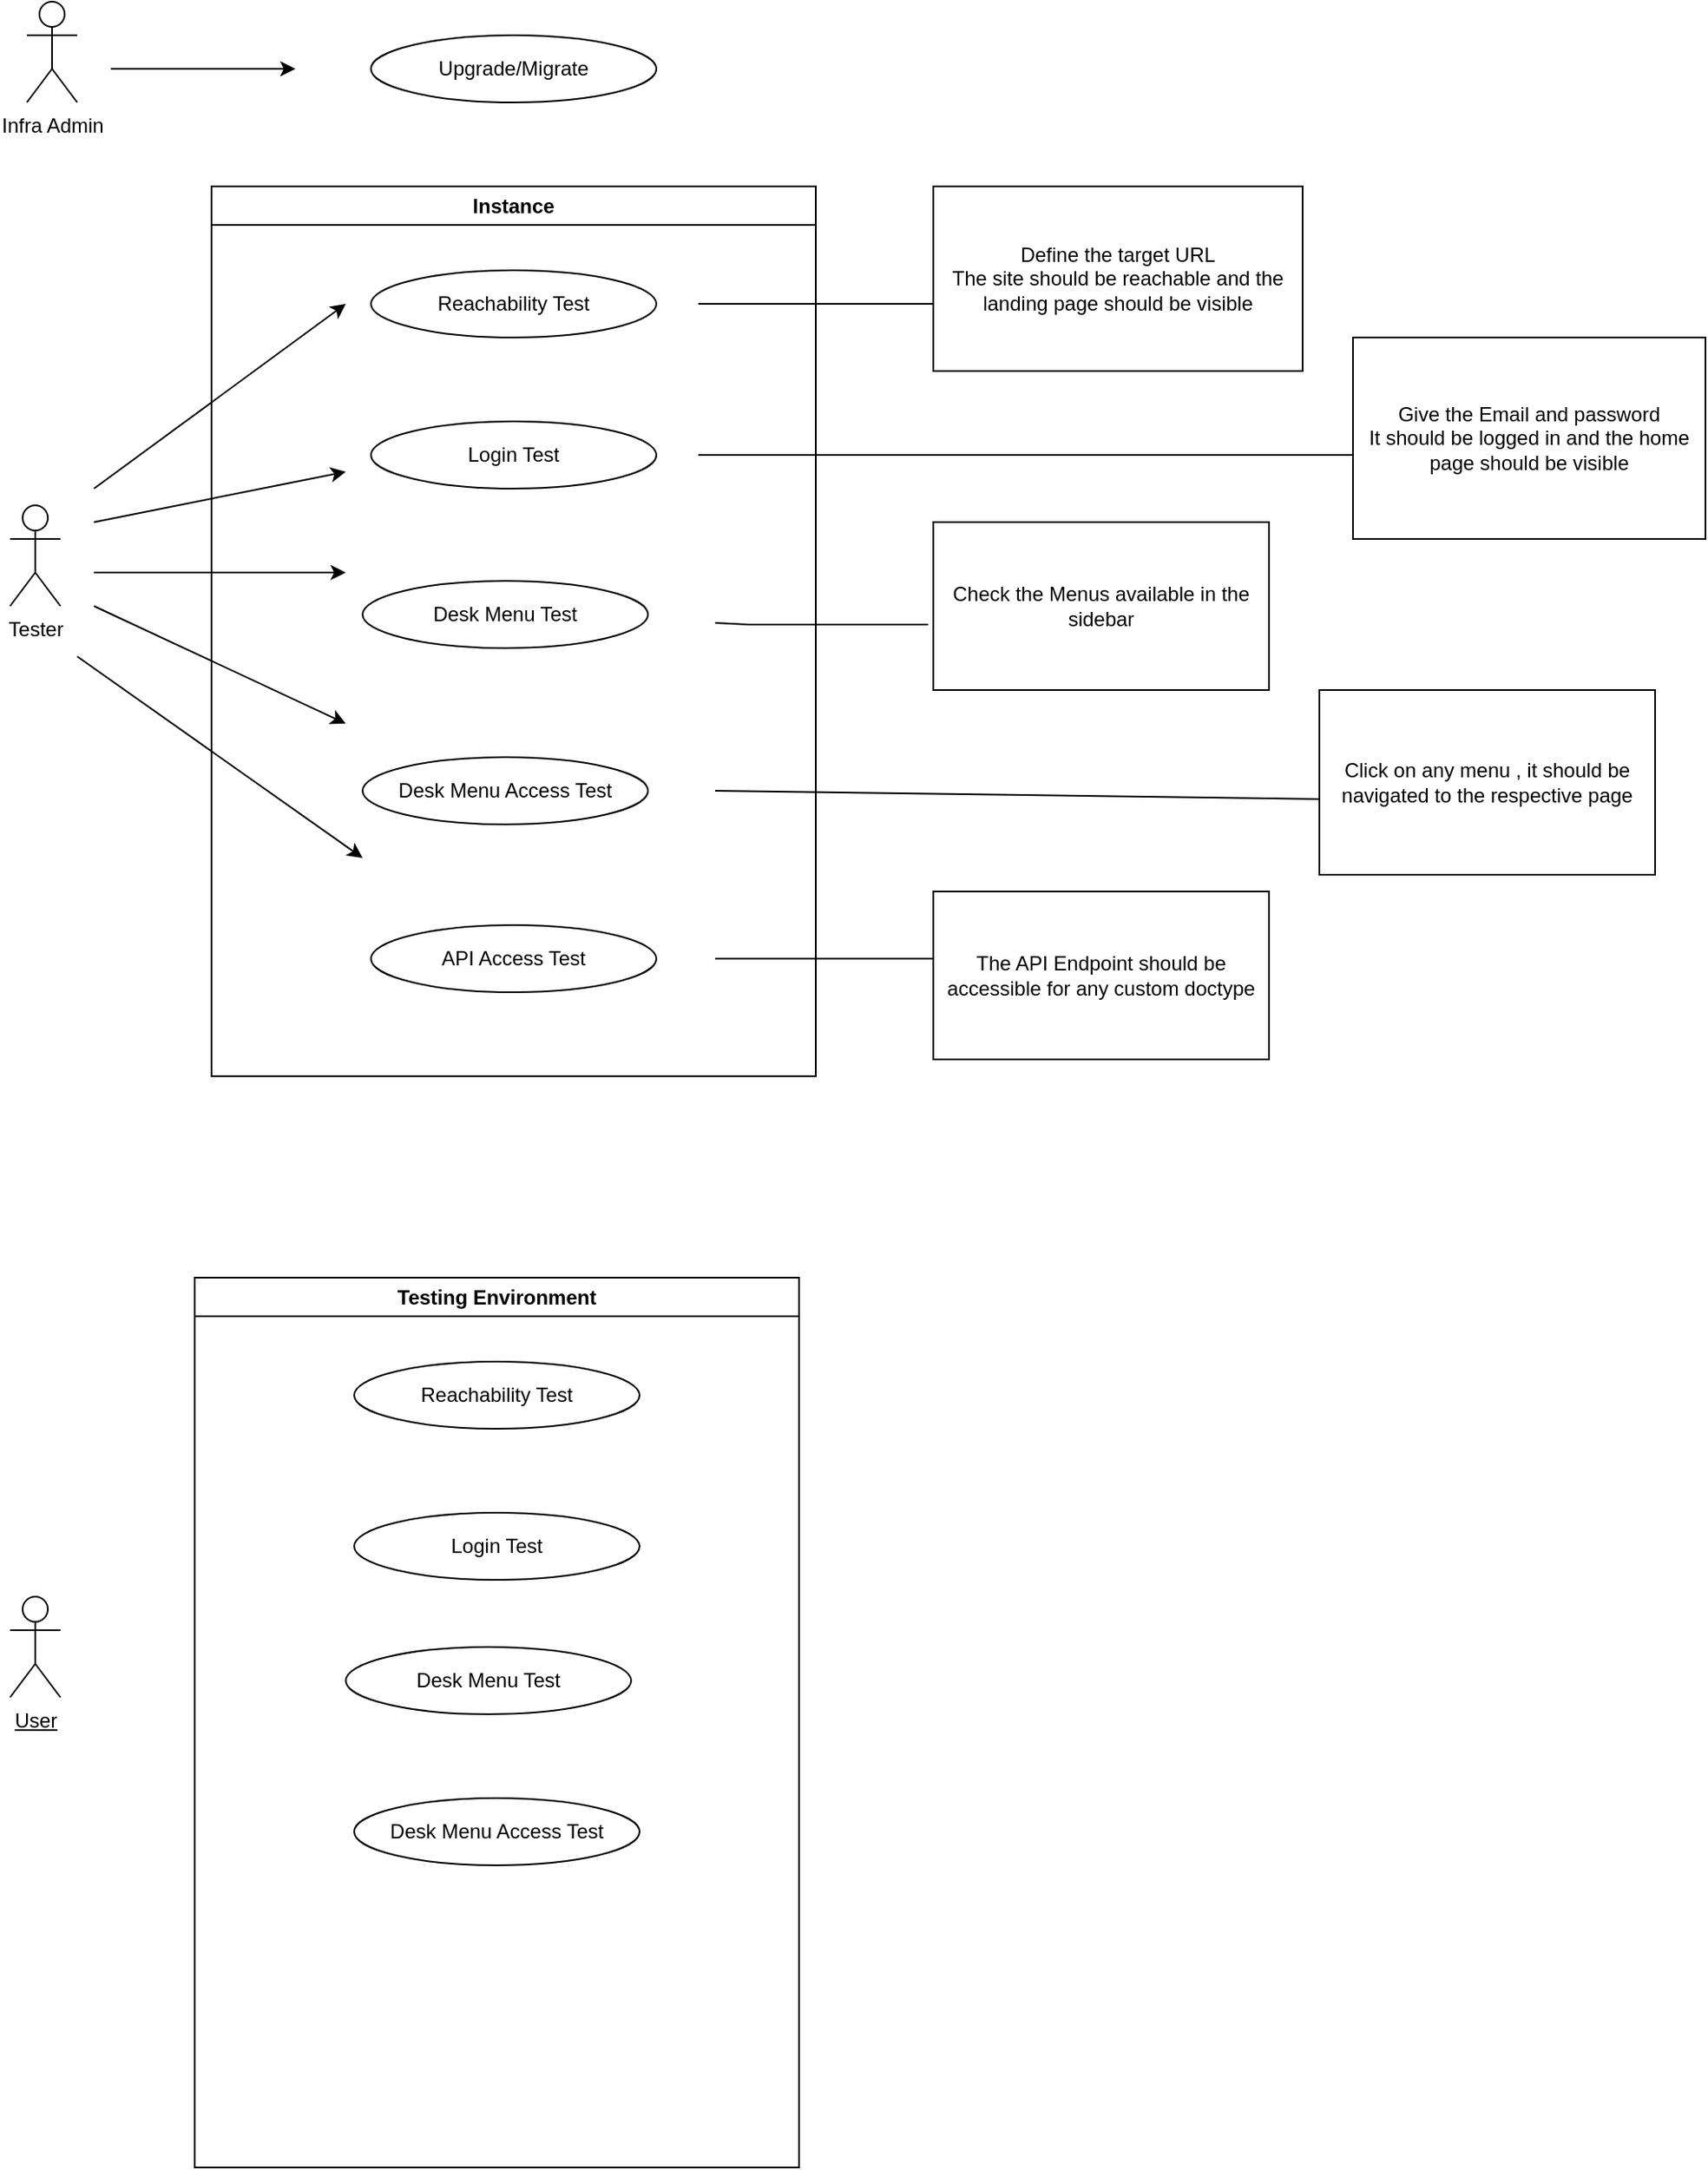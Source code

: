 <mxfile version="26.0.14">
  <diagram name="Page-1" id="y4f-Fp8S1NzeUtQ3RsJ0">
    <mxGraphModel dx="1368" dy="790" grid="1" gridSize="10" guides="1" tooltips="1" connect="1" arrows="1" fold="1" page="1" pageScale="1" pageWidth="1400" pageHeight="850" math="0" shadow="0">
      <root>
        <mxCell id="0" />
        <mxCell id="1" parent="0" />
        <mxCell id="dRdN8C4UgrvtnP99j4bF-1" value="Instance" style="swimlane;whiteSpace=wrap;html=1;" vertex="1" parent="1">
          <mxGeometry x="170" y="190" width="360" height="530" as="geometry" />
        </mxCell>
        <mxCell id="dRdN8C4UgrvtnP99j4bF-5" value="Reachability Test" style="ellipse;whiteSpace=wrap;html=1;" vertex="1" parent="dRdN8C4UgrvtnP99j4bF-1">
          <mxGeometry x="95" y="50" width="170" height="40" as="geometry" />
        </mxCell>
        <mxCell id="dRdN8C4UgrvtnP99j4bF-6" value="Login Test" style="ellipse;whiteSpace=wrap;html=1;" vertex="1" parent="dRdN8C4UgrvtnP99j4bF-1">
          <mxGeometry x="95" y="140" width="170" height="40" as="geometry" />
        </mxCell>
        <mxCell id="dRdN8C4UgrvtnP99j4bF-10" value="Desk Menu Test" style="ellipse;whiteSpace=wrap;html=1;" vertex="1" parent="dRdN8C4UgrvtnP99j4bF-1">
          <mxGeometry x="90" y="235" width="170" height="40" as="geometry" />
        </mxCell>
        <mxCell id="dRdN8C4UgrvtnP99j4bF-11" value="Desk Menu Access Test" style="ellipse;whiteSpace=wrap;html=1;" vertex="1" parent="dRdN8C4UgrvtnP99j4bF-1">
          <mxGeometry x="90" y="340" width="170" height="40" as="geometry" />
        </mxCell>
        <mxCell id="dRdN8C4UgrvtnP99j4bF-30" value="" style="endArrow=none;html=1;rounded=0;" edge="1" parent="dRdN8C4UgrvtnP99j4bF-1">
          <mxGeometry width="50" height="50" relative="1" as="geometry">
            <mxPoint x="290" y="70" as="sourcePoint" />
            <mxPoint x="440" y="70" as="targetPoint" />
          </mxGeometry>
        </mxCell>
        <mxCell id="dRdN8C4UgrvtnP99j4bF-34" value="" style="endArrow=none;html=1;rounded=0;" edge="1" parent="dRdN8C4UgrvtnP99j4bF-1">
          <mxGeometry width="50" height="50" relative="1" as="geometry">
            <mxPoint x="290" y="160" as="sourcePoint" />
            <mxPoint x="730" y="160" as="targetPoint" />
          </mxGeometry>
        </mxCell>
        <mxCell id="dRdN8C4UgrvtnP99j4bF-36" value="" style="endArrow=none;html=1;rounded=0;entryX=-0.012;entryY=0.315;entryDx=0;entryDy=0;entryPerimeter=0;" edge="1" parent="dRdN8C4UgrvtnP99j4bF-1">
          <mxGeometry width="50" height="50" relative="1" as="geometry">
            <mxPoint x="300" y="260" as="sourcePoint" />
            <mxPoint x="426.88" y="260.95" as="targetPoint" />
            <Array as="points">
              <mxPoint x="320" y="261" />
              <mxPoint x="350" y="261" />
            </Array>
          </mxGeometry>
        </mxCell>
        <mxCell id="dRdN8C4UgrvtnP99j4bF-12" value="API Access Test" style="ellipse;whiteSpace=wrap;html=1;" vertex="1" parent="dRdN8C4UgrvtnP99j4bF-1">
          <mxGeometry x="95" y="440" width="170" height="40" as="geometry" />
        </mxCell>
        <mxCell id="dRdN8C4UgrvtnP99j4bF-38" value="" style="endArrow=none;html=1;rounded=0;entryX=0.02;entryY=0.591;entryDx=0;entryDy=0;entryPerimeter=0;" edge="1" parent="dRdN8C4UgrvtnP99j4bF-1" target="dRdN8C4UgrvtnP99j4bF-37">
          <mxGeometry width="50" height="50" relative="1" as="geometry">
            <mxPoint x="300" y="360" as="sourcePoint" />
            <mxPoint x="350" y="310" as="targetPoint" />
          </mxGeometry>
        </mxCell>
        <mxCell id="dRdN8C4UgrvtnP99j4bF-39" value="" style="endArrow=none;html=1;rounded=0;" edge="1" parent="dRdN8C4UgrvtnP99j4bF-1">
          <mxGeometry width="50" height="50" relative="1" as="geometry">
            <mxPoint x="300" y="460" as="sourcePoint" />
            <mxPoint x="430" y="460" as="targetPoint" />
          </mxGeometry>
        </mxCell>
        <mxCell id="dRdN8C4UgrvtnP99j4bF-2" value="Infra Admin" style="shape=umlActor;verticalLabelPosition=bottom;verticalAlign=top;html=1;outlineConnect=0;" vertex="1" parent="1">
          <mxGeometry x="60" y="80" width="30" height="60" as="geometry" />
        </mxCell>
        <mxCell id="dRdN8C4UgrvtnP99j4bF-3" value="Tester" style="shape=umlActor;verticalLabelPosition=bottom;verticalAlign=top;html=1;outlineConnect=0;" vertex="1" parent="1">
          <mxGeometry x="50" y="380" width="30" height="60" as="geometry" />
        </mxCell>
        <mxCell id="dRdN8C4UgrvtnP99j4bF-4" value="Upgrade/Migrate" style="ellipse;whiteSpace=wrap;html=1;" vertex="1" parent="1">
          <mxGeometry x="265" y="100" width="170" height="40" as="geometry" />
        </mxCell>
        <mxCell id="dRdN8C4UgrvtnP99j4bF-18" value="" style="endArrow=classic;html=1;rounded=0;" edge="1" parent="1">
          <mxGeometry width="50" height="50" relative="1" as="geometry">
            <mxPoint x="110" y="120" as="sourcePoint" />
            <mxPoint x="220" y="120" as="targetPoint" />
          </mxGeometry>
        </mxCell>
        <mxCell id="dRdN8C4UgrvtnP99j4bF-19" value="" style="endArrow=classic;html=1;rounded=0;" edge="1" parent="1">
          <mxGeometry width="50" height="50" relative="1" as="geometry">
            <mxPoint x="100" y="370" as="sourcePoint" />
            <mxPoint x="250" y="260" as="targetPoint" />
          </mxGeometry>
        </mxCell>
        <mxCell id="dRdN8C4UgrvtnP99j4bF-20" value="" style="endArrow=classic;html=1;rounded=0;" edge="1" parent="1">
          <mxGeometry width="50" height="50" relative="1" as="geometry">
            <mxPoint x="100" y="390" as="sourcePoint" />
            <mxPoint x="250" y="360" as="targetPoint" />
          </mxGeometry>
        </mxCell>
        <mxCell id="dRdN8C4UgrvtnP99j4bF-21" value="" style="endArrow=classic;html=1;rounded=0;" edge="1" parent="1">
          <mxGeometry width="50" height="50" relative="1" as="geometry">
            <mxPoint x="100" y="420" as="sourcePoint" />
            <mxPoint x="250" y="420" as="targetPoint" />
          </mxGeometry>
        </mxCell>
        <mxCell id="dRdN8C4UgrvtnP99j4bF-22" value="" style="endArrow=classic;html=1;rounded=0;" edge="1" parent="1">
          <mxGeometry width="50" height="50" relative="1" as="geometry">
            <mxPoint x="100" y="440" as="sourcePoint" />
            <mxPoint x="250" y="510" as="targetPoint" />
          </mxGeometry>
        </mxCell>
        <mxCell id="dRdN8C4UgrvtnP99j4bF-23" value="" style="endArrow=classic;html=1;rounded=0;" edge="1" parent="1">
          <mxGeometry width="50" height="50" relative="1" as="geometry">
            <mxPoint x="90" y="470" as="sourcePoint" />
            <mxPoint x="260" y="590" as="targetPoint" />
          </mxGeometry>
        </mxCell>
        <mxCell id="dRdN8C4UgrvtnP99j4bF-24" value="Testing Environment" style="swimlane;whiteSpace=wrap;html=1;" vertex="1" parent="1">
          <mxGeometry x="160" y="840" width="360" height="530" as="geometry" />
        </mxCell>
        <mxCell id="dRdN8C4UgrvtnP99j4bF-25" value="Reachability Test" style="ellipse;whiteSpace=wrap;html=1;" vertex="1" parent="dRdN8C4UgrvtnP99j4bF-24">
          <mxGeometry x="95" y="50" width="170" height="40" as="geometry" />
        </mxCell>
        <mxCell id="dRdN8C4UgrvtnP99j4bF-26" value="Login Test" style="ellipse;whiteSpace=wrap;html=1;" vertex="1" parent="dRdN8C4UgrvtnP99j4bF-24">
          <mxGeometry x="95" y="140" width="170" height="40" as="geometry" />
        </mxCell>
        <mxCell id="dRdN8C4UgrvtnP99j4bF-27" value="Desk Menu Test" style="ellipse;whiteSpace=wrap;html=1;" vertex="1" parent="dRdN8C4UgrvtnP99j4bF-24">
          <mxGeometry x="90" y="220" width="170" height="40" as="geometry" />
        </mxCell>
        <mxCell id="dRdN8C4UgrvtnP99j4bF-28" value="Desk Menu Access Test" style="ellipse;whiteSpace=wrap;html=1;" vertex="1" parent="dRdN8C4UgrvtnP99j4bF-24">
          <mxGeometry x="95" y="310" width="170" height="40" as="geometry" />
        </mxCell>
        <mxCell id="dRdN8C4UgrvtnP99j4bF-29" value="User" style="shape=umlActor;verticalLabelPosition=bottom;verticalAlign=top;html=1;outlineConnect=0;fontStyle=4" vertex="1" parent="1">
          <mxGeometry x="50" y="1030" width="30" height="60" as="geometry" />
        </mxCell>
        <mxCell id="dRdN8C4UgrvtnP99j4bF-32" value="&lt;div&gt;Define the target URL&lt;/div&gt;&lt;div&gt;The site should be reachable and the landing page should be visible &lt;br&gt;&lt;/div&gt;" style="rounded=0;whiteSpace=wrap;html=1;" vertex="1" parent="1">
          <mxGeometry x="600" y="190" width="220" height="110" as="geometry" />
        </mxCell>
        <mxCell id="dRdN8C4UgrvtnP99j4bF-33" value="&lt;div&gt;Give the Email and password &lt;br&gt;&lt;/div&gt;&lt;div&gt;It should be logged in and the home page should be visible&lt;/div&gt;" style="rounded=0;whiteSpace=wrap;html=1;" vertex="1" parent="1">
          <mxGeometry x="850" y="280" width="210" height="120" as="geometry" />
        </mxCell>
        <mxCell id="dRdN8C4UgrvtnP99j4bF-35" value="Check the Menus available in the sidebar" style="rounded=0;whiteSpace=wrap;html=1;" vertex="1" parent="1">
          <mxGeometry x="600" y="390" width="200" height="100" as="geometry" />
        </mxCell>
        <mxCell id="dRdN8C4UgrvtnP99j4bF-37" value="Click on any menu , it should be navigated to the respective page" style="rounded=0;whiteSpace=wrap;html=1;" vertex="1" parent="1">
          <mxGeometry x="830" y="490" width="200" height="110" as="geometry" />
        </mxCell>
        <mxCell id="dRdN8C4UgrvtnP99j4bF-40" value="The API Endpoint should be accessible for any custom doctype" style="rounded=0;whiteSpace=wrap;html=1;" vertex="1" parent="1">
          <mxGeometry x="600" y="610" width="200" height="100" as="geometry" />
        </mxCell>
      </root>
    </mxGraphModel>
  </diagram>
</mxfile>
